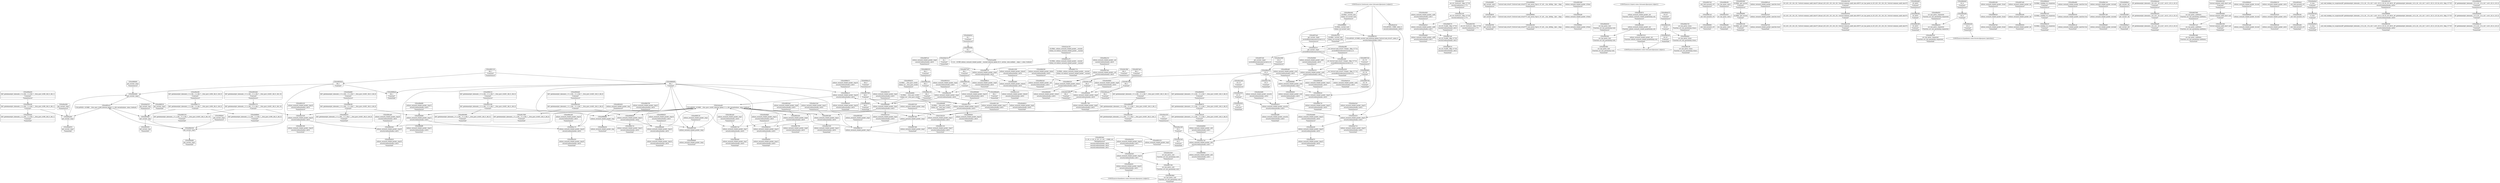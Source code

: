 digraph {
	CE0x4998a10 [shape=record,shape=Mrecord,label="{CE0x4998a10|selinux_secmark_relabel_packet:_tmp18|security/selinux/hooks.c,4610}"]
	CE0x4997800 [shape=record,shape=Mrecord,label="{CE0x4997800|i64_0|*Constant*}"]
	CE0x49f3a10 [shape=record,shape=Mrecord,label="{CE0x49f3a10|COLLAPSED:_GCMRE___llvm_gcov_ctr98_internal_global_2_x_i64_zeroinitializer:_elem_0:default:}"]
	CE0x49ac430 [shape=record,shape=Mrecord,label="{CE0x49ac430|i32_1|*Constant*|*SummSource*}"]
	CE0x49886a0 [shape=record,shape=Mrecord,label="{CE0x49886a0|i64_1|*Constant*|*SummSink*}"]
	CE0x49983c0 [shape=record,shape=Mrecord,label="{CE0x49983c0|selinux_secmark_relabel_packet:_tmp21|security/selinux/hooks.c,4610}"]
	CE0x6066a10 [shape=record,shape=Mrecord,label="{CE0x6066a10|i64_0|*Constant*|*SummSource*}"]
	CE0x4998b70 [shape=record,shape=Mrecord,label="{CE0x4998b70|selinux_secmark_relabel_packet:_tmp18|security/selinux/hooks.c,4610|*SummSource*}"]
	CE0x49a2920 [shape=record,shape=Mrecord,label="{CE0x49a2920|i32_22|*Constant*}"]
	CE0x49a45a0 [shape=record,shape=Mrecord,label="{CE0x49a45a0|selinux_secmark_relabel_packet:_tmp22|security/selinux/hooks.c,4610|*SummSource*}"]
	CE0x49a4d40 [shape=record,shape=Mrecord,label="{CE0x49a4d40|selinux_secmark_relabel_packet:_call6|security/selinux/hooks.c,4613|*SummSource*}"]
	CE0x49956c0 [shape=record,shape=Mrecord,label="{CE0x49956c0|i64_1|*Constant*}"]
	CE0x4982770 [shape=record,shape=Mrecord,label="{CE0x4982770|GLOBAL:_selinux_secmark_relabel_packet.__warned|Global_var:selinux_secmark_relabel_packet.__warned|*SummSink*}"]
	CE0x498a1b0 [shape=record,shape=Mrecord,label="{CE0x498a1b0|i64_3|*Constant*}"]
	CE0x4982700 [shape=record,shape=Mrecord,label="{CE0x4982700|selinux_secmark_relabel_packet:_tmp6|security/selinux/hooks.c,4610|*SummSink*}"]
	CE0x498ef80 [shape=record,shape=Mrecord,label="{CE0x498ef80|selinux_secmark_relabel_packet:_tmp15|security/selinux/hooks.c,4610|*SummSource*}"]
	CE0x49af630 [shape=record,shape=Mrecord,label="{CE0x49af630|get_current:_entry}"]
	CE0x498c360 [shape=record,shape=Mrecord,label="{CE0x498c360|i64*_getelementptr_inbounds_(_11_x_i64_,_11_x_i64_*___llvm_gcov_ctr402,_i64_0,_i64_1)|*Constant*|*SummSink*}"]
	CE0x498d490 [shape=record,shape=Mrecord,label="{CE0x498d490|selinux_secmark_relabel_packet:_tobool|security/selinux/hooks.c,4610|*SummSink*}"]
	CE0x498aaa0 [shape=record,shape=Mrecord,label="{CE0x498aaa0|i64_5|*Constant*|*SummSink*}"]
	CE0x49be2b0 [shape=record,shape=Mrecord,label="{CE0x49be2b0|%struct.task_struct*_(%struct.task_struct**)*_asm_movq_%gs:$_1:P_,$0_,_r,im,_dirflag_,_fpsr_,_flags_|*SummSink*}"]
	CE0x49879c0 [shape=record,shape=Mrecord,label="{CE0x49879c0|selinux_secmark_relabel_packet:_call|security/selinux/hooks.c,4610}"]
	"CONST[source:0(mediator),value:2(dynamic)][purpose:{subject}]"
	CE0x498ffa0 [shape=record,shape=Mrecord,label="{CE0x498ffa0|selinux_secmark_relabel_packet:_if.then|*SummSink*}"]
	CE0x42aa060 [shape=record,shape=Mrecord,label="{CE0x42aa060|0:_i8,_:_GCMR_selinux_secmark_relabel_packet.__warned_internal_global_i8_0,_section_.data.unlikely_,_align_1:_elem_0:default:}"]
	CE0x4994df0 [shape=record,shape=Mrecord,label="{CE0x4994df0|get_current:_tmp1|*SummSink*}"]
	CE0x4990760 [shape=record,shape=Mrecord,label="{CE0x4990760|i32_78|*Constant*|*SummSink*}"]
	"CONST[source:1(input),value:2(dynamic)][purpose:{object}]"
	CE0x4988960 [shape=record,shape=Mrecord,label="{CE0x4988960|_call_void_mcount()_#3|*SummSink*}"]
	CE0x499a170 [shape=record,shape=Mrecord,label="{CE0x499a170|selinux_secmark_relabel_packet:_tmp16|security/selinux/hooks.c,4610}"]
	CE0x499a450 [shape=record,shape=Mrecord,label="{CE0x499a450|selinux_secmark_relabel_packet:_tmp16|security/selinux/hooks.c,4610|*SummSink*}"]
	CE0x49ac5e0 [shape=record,shape=Mrecord,label="{CE0x49ac5e0|i32_1|*Constant*|*SummSink*}"]
	CE0x4996c90 [shape=record,shape=Mrecord,label="{CE0x4996c90|avc_has_perm:_entry|*SummSource*}"]
	CE0x49d8370 [shape=record,shape=Mrecord,label="{CE0x49d8370|_ret_i32_%call6,_!dbg_!27745|security/selinux/hooks.c,4613|*SummSource*}"]
	CE0x498a100 [shape=record,shape=Mrecord,label="{CE0x498a100|i64_3|*Constant*|*SummSink*}"]
	CE0x49c7870 [shape=record,shape=Mrecord,label="{CE0x49c7870|selinux_secmark_relabel_packet:_tmp10|security/selinux/hooks.c,4610}"]
	CE0x49a6b80 [shape=record,shape=Mrecord,label="{CE0x49a6b80|selinux_secmark_relabel_packet:_tmp15|security/selinux/hooks.c,4610}"]
	CE0x498c940 [shape=record,shape=Mrecord,label="{CE0x498c940|selinux_secmark_relabel_packet:_tmp20|security/selinux/hooks.c,4610}"]
	CE0x4995240 [shape=record,shape=Mrecord,label="{CE0x4995240|GLOBAL:_get_current|*Constant*|*SummSink*}"]
	CE0x498a310 [shape=record,shape=Mrecord,label="{CE0x498a310|selinux_secmark_relabel_packet:_call|security/selinux/hooks.c,4610|*SummSource*}"]
	CE0x498eff0 [shape=record,shape=Mrecord,label="{CE0x498eff0|selinux_secmark_relabel_packet:_tmp15|security/selinux/hooks.c,4610|*SummSink*}"]
	CE0x49a2ec0 [shape=record,shape=Mrecord,label="{CE0x49a2ec0|selinux_secmark_relabel_packet:_land.lhs.true2}"]
	CE0x4982da0 [shape=record,shape=Mrecord,label="{CE0x4982da0|selinux_secmark_relabel_packet:_tmp6|security/selinux/hooks.c,4610|*SummSource*}"]
	CE0x49a5b80 [shape=record,shape=Mrecord,label="{CE0x49a5b80|selinux_secmark_relabel_packet:_security|security/selinux/hooks.c,4610|*SummSource*}"]
	CE0x49a4420 [shape=record,shape=Mrecord,label="{CE0x49a4420|selinux_secmark_relabel_packet:_tmp22|security/selinux/hooks.c,4610}"]
	CE0x49af780 [shape=record,shape=Mrecord,label="{CE0x49af780|get_current:_entry|*SummSink*}"]
	CE0x49a5330 [shape=record,shape=Mrecord,label="{CE0x49a5330|i32_(i32,_i32,_i16,_i32,_%struct.common_audit_data*)*_bitcast_(i32_(i32,_i32,_i16,_i32,_%struct.common_audit_data.495*)*_avc_has_perm_to_i32_(i32,_i32,_i16,_i32,_%struct.common_audit_data*)*)|*Constant*|*SummSink*}"]
	CE0x49ac920 [shape=record,shape=Mrecord,label="{CE0x49ac920|avc_has_perm:_entry}"]
	CE0x49fa380 [shape=record,shape=Mrecord,label="{CE0x49fa380|i64*_getelementptr_inbounds_(_2_x_i64_,_2_x_i64_*___llvm_gcov_ctr98,_i64_0,_i64_0)|*Constant*|*SummSource*}"]
	CE0x4992010 [shape=record,shape=Mrecord,label="{CE0x4992010|selinux_secmark_relabel_packet:_tmp4|security/selinux/hooks.c,4610|*SummSource*}"]
	CE0x49abf70 [shape=record,shape=Mrecord,label="{CE0x49abf70|selinux_secmark_relabel_packet:_tmp23|security/selinux/hooks.c,4610|*SummSink*}"]
	CE0x498e5f0 [shape=record,shape=Mrecord,label="{CE0x498e5f0|i32_4610|*Constant*}"]
	CE0x49924b0 [shape=record,shape=Mrecord,label="{CE0x49924b0|i64*_getelementptr_inbounds_(_11_x_i64_,_11_x_i64_*___llvm_gcov_ctr402,_i64_0,_i64_10)|*Constant*|*SummSource*}"]
	CE0x49a0460 [shape=record,shape=Mrecord,label="{CE0x49a0460|get_current:_tmp3}"]
	"CONST[source:0(mediator),value:2(dynamic)][purpose:{object}]"
	CE0x4987d30 [shape=record,shape=Mrecord,label="{CE0x4987d30|selinux_secmark_relabel_packet:_tmp1}"]
	CE0x498b050 [shape=record,shape=Mrecord,label="{CE0x498b050|selinux_secmark_relabel_packet:_tmp12|security/selinux/hooks.c,4610}"]
	CE0x49b0870 [shape=record,shape=Mrecord,label="{CE0x49b0870|i64*_getelementptr_inbounds_(_11_x_i64_,_11_x_i64_*___llvm_gcov_ctr402,_i64_0,_i64_9)|*Constant*}"]
	CE0x49b4a60 [shape=record,shape=Mrecord,label="{CE0x49b4a60|i32_4|*Constant*}"]
	CE0x499b650 [shape=record,shape=Mrecord,label="{CE0x499b650|selinux_secmark_relabel_packet:_tmp14|security/selinux/hooks.c,4610|*SummSource*}"]
	CE0x4986030 [shape=record,shape=Mrecord,label="{CE0x4986030|selinux_secmark_relabel_packet:_if.end}"]
	CE0x49afc20 [shape=record,shape=Mrecord,label="{CE0x49afc20|selinux_secmark_relabel_packet:_call4|security/selinux/hooks.c,4610}"]
	CE0x4994150 [shape=record,shape=Mrecord,label="{CE0x4994150|selinux_secmark_relabel_packet:_tmp5|security/selinux/hooks.c,4610|*SummSource*}"]
	CE0x4992370 [shape=record,shape=Mrecord,label="{CE0x4992370|i64*_getelementptr_inbounds_(_11_x_i64_,_11_x_i64_*___llvm_gcov_ctr402,_i64_0,_i64_10)|*Constant*}"]
	CE0x4990f30 [shape=record,shape=Mrecord,label="{CE0x4990f30|selinux_secmark_relabel_packet:_tmp10|security/selinux/hooks.c,4610|*SummSink*}"]
	CE0x4995060 [shape=record,shape=Mrecord,label="{CE0x4995060|GLOBAL:_get_current|*Constant*|*SummSource*}"]
	CE0x49a35c0 [shape=record,shape=Mrecord,label="{CE0x49a35c0|GLOBAL:_current_task|Global_var:current_task|*SummSink*}"]
	CE0x49f39a0 [shape=record,shape=Mrecord,label="{CE0x49f39a0|get_current:_tmp}"]
	CE0x4983630 [shape=record,shape=Mrecord,label="{CE0x4983630|selinux_secmark_relabel_packet:_bb|*SummSink*}"]
	CE0x49a8320 [shape=record,shape=Mrecord,label="{CE0x49a8320|get_current:_tmp|*SummSource*}"]
	CE0x6066b80 [shape=record,shape=Mrecord,label="{CE0x6066b80|i64_0|*Constant*|*SummSink*}"]
	CE0x498ca60 [shape=record,shape=Mrecord,label="{CE0x498ca60|selinux_secmark_relabel_packet:_tmp20|security/selinux/hooks.c,4610|*SummSource*}"]
	CE0x49a6bf0 [shape=record,shape=Mrecord,label="{CE0x49a6bf0|i64*_getelementptr_inbounds_(_11_x_i64_,_11_x_i64_*___llvm_gcov_ctr402,_i64_0,_i64_8)|*Constant*|*SummSource*}"]
	CE0x4997e40 [shape=record,shape=Mrecord,label="{CE0x4997e40|selinux_secmark_relabel_packet:_bb|*SummSource*}"]
	CE0x498be30 [shape=record,shape=Mrecord,label="{CE0x498be30|GLOBAL:_lockdep_rcu_suspicious|*Constant*|*SummSink*}"]
	CE0x49b5140 [shape=record,shape=Mrecord,label="{CE0x49b5140|_ret_i32_%retval.0,_!dbg_!27728|security/selinux/avc.c,775}"]
	CE0x49d8170 [shape=record,shape=Mrecord,label="{CE0x49d8170|i64*_getelementptr_inbounds_(_2_x_i64_,_2_x_i64_*___llvm_gcov_ctr98,_i64_0,_i64_0)|*Constant*}"]
	CE0x4995f50 [shape=record,shape=Mrecord,label="{CE0x4995f50|get_current:_tmp|*SummSink*}"]
	CE0x49a61c0 [shape=record,shape=Mrecord,label="{CE0x49a61c0|i8_1|*Constant*|*SummSink*}"]
	CE0x49ad240 [shape=record,shape=Mrecord,label="{CE0x49ad240|selinux_secmark_relabel_packet:_tmp24|security/selinux/hooks.c,4611}"]
	CE0x49b3b70 [shape=record,shape=Mrecord,label="{CE0x49b3b70|selinux_secmark_relabel_packet:_sid|Function::selinux_secmark_relabel_packet&Arg::sid::|*SummSource*}"]
	CE0x49ad5c0 [shape=record,shape=Mrecord,label="{CE0x49ad5c0|selinux_secmark_relabel_packet:_call6|security/selinux/hooks.c,4613}"]
	CE0x499f9d0 [shape=record,shape=Mrecord,label="{CE0x499f9d0|%struct.task_struct*_(%struct.task_struct**)*_asm_movq_%gs:$_1:P_,$0_,_r,im,_dirflag_,_fpsr_,_flags_|*SummSource*}"]
	CE0x49875a0 [shape=record,shape=Mrecord,label="{CE0x49875a0|i64_2|*Constant*|*SummSource*}"]
	CE0x49a9420 [shape=record,shape=Mrecord,label="{CE0x49a9420|selinux_secmark_relabel_packet:_tmp20|security/selinux/hooks.c,4610|*SummSink*}"]
	CE0x49c2fb0 [shape=record,shape=Mrecord,label="{CE0x49c2fb0|i64_4|*Constant*|*SummSource*}"]
	CE0x49b4140 [shape=record,shape=Mrecord,label="{CE0x49b4140|i16_42|*Constant*}"]
	CE0x498bdc0 [shape=record,shape=Mrecord,label="{CE0x498bdc0|GLOBAL:_lockdep_rcu_suspicious|*Constant*|*SummSource*}"]
	CE0x49961a0 [shape=record,shape=Mrecord,label="{CE0x49961a0|selinux_secmark_relabel_packet:_land.lhs.true|*SummSink*}"]
	CE0x49ad330 [shape=record,shape=Mrecord,label="{CE0x49ad330|selinux_secmark_relabel_packet:_tmp24|security/selinux/hooks.c,4611|*SummSource*}"]
	CE0x4989ef0 [shape=record,shape=Mrecord,label="{CE0x4989ef0|selinux_secmark_relabel_packet:_do.body|*SummSink*}"]
	CE0x4995460 [shape=record,shape=Mrecord,label="{CE0x4995460|selinux_secmark_relabel_packet:_tmp3|*SummSource*}"]
	CE0x49a2760 [shape=record,shape=Mrecord,label="{CE0x49a2760|i32_0|*Constant*|*SummSink*}"]
	CE0x49881a0 [shape=record,shape=Mrecord,label="{CE0x49881a0|selinux_secmark_relabel_packet:_land.lhs.true2|*SummSource*}"]
	CE0x49a9f30 [shape=record,shape=Mrecord,label="{CE0x49a9f30|selinux_secmark_relabel_packet:_tmp12|security/selinux/hooks.c,4610|*SummSink*}"]
	CE0x49c7790 [shape=record,shape=Mrecord,label="{CE0x49c7790|selinux_secmark_relabel_packet:_tmp9|security/selinux/hooks.c,4610|*SummSink*}"]
	CE0x498f460 [shape=record,shape=Mrecord,label="{CE0x498f460|get_current:_tmp3|*SummSource*}"]
	"CONST[source:0(mediator),value:0(static)][purpose:{operation}]"
	CE0x49908f0 [shape=record,shape=Mrecord,label="{CE0x49908f0|selinux_secmark_relabel_packet:_cred|security/selinux/hooks.c,4610}"]
	CE0x49c7800 [shape=record,shape=Mrecord,label="{CE0x49c7800|i64*_getelementptr_inbounds_(_11_x_i64_,_11_x_i64_*___llvm_gcov_ctr402,_i64_0,_i64_6)|*Constant*|*SummSink*}"]
	CE0x49b4750 [shape=record,shape=Mrecord,label="{CE0x49b4750|avc_has_perm:_tclass|Function::avc_has_perm&Arg::tclass::|*SummSource*}"]
	CE0x49ac2d0 [shape=record,shape=Mrecord,label="{CE0x49ac2d0|i32_1|*Constant*}"]
	CE0x49d98a0 [shape=record,shape=Mrecord,label="{CE0x49d98a0|get_current:_bb|*SummSink*}"]
	CE0x4994720 [shape=record,shape=Mrecord,label="{CE0x4994720|selinux_secmark_relabel_packet:_tmp21|security/selinux/hooks.c,4610|*SummSink*}"]
	CE0x5e4aa40 [shape=record,shape=Mrecord,label="{CE0x5e4aa40|COLLAPSED:_GCMRE___llvm_gcov_ctr402_internal_global_11_x_i64_zeroinitializer:_elem_0:default:}"]
	CE0x4991220 [shape=record,shape=Mrecord,label="{CE0x4991220|selinux_secmark_relabel_packet:_tmp17|security/selinux/hooks.c,4610|*SummSink*}"]
	CE0x4990b00 [shape=record,shape=Mrecord,label="{CE0x4990b00|selinux_secmark_relabel_packet:_cred|security/selinux/hooks.c,4610|*SummSink*}"]
	CE0x49bdea0 [shape=record,shape=Mrecord,label="{CE0x49bdea0|i8*_getelementptr_inbounds_(_45_x_i8_,_45_x_i8_*_.str12,_i32_0,_i32_0)|*Constant*|*SummSource*}"]
	CE0x49c1e10 [shape=record,shape=Mrecord,label="{CE0x49c1e10|selinux_secmark_relabel_packet:_tobool1|security/selinux/hooks.c,4610|*SummSink*}"]
	CE0x49acb50 [shape=record,shape=Mrecord,label="{CE0x49acb50|_ret_%struct.task_struct*_%tmp4,_!dbg_!27714|./arch/x86/include/asm/current.h,14|*SummSink*}"]
	CE0x49d7b60 [shape=record,shape=Mrecord,label="{CE0x49d7b60|avc_has_perm:_auditdata|Function::avc_has_perm&Arg::auditdata::|*SummSource*}"]
	CE0x499b1a0 [shape=record,shape=Mrecord,label="{CE0x499b1a0|_call_void_mcount()_#3}"]
	CE0x5d8cb80 [shape=record,shape=Mrecord,label="{CE0x5d8cb80|selinux_secmark_relabel_packet:_tmp7|security/selinux/hooks.c,4610|*SummSink*}"]
	CE0x49b3fb0 [shape=record,shape=Mrecord,label="{CE0x49b3fb0|avc_has_perm:_tsid|Function::avc_has_perm&Arg::tsid::|*SummSink*}"]
	CE0x49a8840 [shape=record,shape=Mrecord,label="{CE0x49a8840|selinux_secmark_relabel_packet:_sid5|security/selinux/hooks.c,4611|*SummSource*}"]
	CE0x4997010 [shape=record,shape=Mrecord,label="{CE0x4997010|selinux_secmark_relabel_packet:_sid|Function::selinux_secmark_relabel_packet&Arg::sid::|*SummSink*}"]
	CE0x4995990 [shape=record,shape=Mrecord,label="{CE0x4995990|i64*_getelementptr_inbounds_(_11_x_i64_,_11_x_i64_*___llvm_gcov_ctr402,_i64_0,_i64_0)|*Constant*|*SummSink*}"]
	CE0x498f730 [shape=record,shape=Mrecord,label="{CE0x498f730|selinux_secmark_relabel_packet:_tmp8|security/selinux/hooks.c,4610}"]
	CE0x49a4dd0 [shape=record,shape=Mrecord,label="{CE0x49a4dd0|selinux_secmark_relabel_packet:_call6|security/selinux/hooks.c,4613|*SummSink*}"]
	CE0x66da860 [shape=record,shape=Mrecord,label="{CE0x66da860|selinux_secmark_relabel_packet:_tobool1|security/selinux/hooks.c,4610}"]
	CE0x42aa130 [shape=record,shape=Mrecord,label="{CE0x42aa130|GLOBAL:_selinux_secmark_relabel_packet.__warned|Global_var:selinux_secmark_relabel_packet.__warned|*SummSource*}"]
	CE0x49a60c0 [shape=record,shape=Mrecord,label="{CE0x49a60c0|i8_1|*Constant*|*SummSource*}"]
	CE0x49b4e50 [shape=record,shape=Mrecord,label="{CE0x49b4e50|avc_has_perm:_requested|Function::avc_has_perm&Arg::requested::}"]
	CE0x49d7f30 [shape=record,shape=Mrecord,label="{CE0x49d7f30|_ret_i32_%retval.0,_!dbg_!27728|security/selinux/avc.c,775|*SummSink*}"]
	CE0x498b2f0 [shape=record,shape=Mrecord,label="{CE0x498b2f0|i64*_getelementptr_inbounds_(_11_x_i64_,_11_x_i64_*___llvm_gcov_ctr402,_i64_0,_i64_8)|*Constant*}"]
	CE0x49a2680 [shape=record,shape=Mrecord,label="{CE0x49a2680|i32_0|*Constant*|*SummSource*}"]
	CE0x49d7ac0 [shape=record,shape=Mrecord,label="{CE0x49d7ac0|avc_has_perm:_auditdata|Function::avc_has_perm&Arg::auditdata::}"]
	CE0x49aca90 [shape=record,shape=Mrecord,label="{CE0x49aca90|_ret_%struct.task_struct*_%tmp4,_!dbg_!27714|./arch/x86/include/asm/current.h,14}"]
	CE0x4988330 [shape=record,shape=Mrecord,label="{CE0x4988330|i64_3|*Constant*|*SummSource*}"]
	CE0x4990a60 [shape=record,shape=Mrecord,label="{CE0x4990a60|selinux_secmark_relabel_packet:_cred|security/selinux/hooks.c,4610|*SummSource*}"]
	CE0x4987de0 [shape=record,shape=Mrecord,label="{CE0x4987de0|i64_5|*Constant*|*SummSource*}"]
	CE0x49b38b0 [shape=record,shape=Mrecord,label="{CE0x49b38b0|avc_has_perm:_ssid|Function::avc_has_perm&Arg::ssid::|*SummSink*}"]
	CE0x49901d0 [shape=record,shape=Mrecord,label="{CE0x49901d0|i64_2|*Constant*}"]
	CE0x49b5300 [shape=record,shape=Mrecord,label="{CE0x49b5300|%struct.common_audit_data*_null|*Constant*|*SummSink*}"]
	CE0x4991df0 [shape=record,shape=Mrecord,label="{CE0x4991df0|selinux_secmark_relabel_packet:_tmp11|security/selinux/hooks.c,4610}"]
	CE0x4995520 [shape=record,shape=Mrecord,label="{CE0x4995520|selinux_secmark_relabel_packet:_tmp3|*SummSink*}"]
	CE0x49944d0 [shape=record,shape=Mrecord,label="{CE0x49944d0|i64*_getelementptr_inbounds_(_11_x_i64_,_11_x_i64_*___llvm_gcov_ctr402,_i64_0,_i64_6)|*Constant*|*SummSource*}"]
	CE0x4996210 [shape=record,shape=Mrecord,label="{CE0x4996210|i64*_getelementptr_inbounds_(_11_x_i64_,_11_x_i64_*___llvm_gcov_ctr402,_i64_0,_i64_0)|*Constant*|*SummSource*}"]
	CE0x4994590 [shape=record,shape=Mrecord,label="{CE0x4994590|selinux_secmark_relabel_packet:_tmp21|security/selinux/hooks.c,4610|*SummSource*}"]
	CE0x49c66b0 [shape=record,shape=Mrecord,label="{CE0x49c66b0|selinux_secmark_relabel_packet:_tmp9|security/selinux/hooks.c,4610|*SummSource*}"]
	CE0x49b3a40 [shape=record,shape=Mrecord,label="{CE0x49b3a40|selinux_secmark_relabel_packet:_sid|Function::selinux_secmark_relabel_packet&Arg::sid::}"]
	CE0x49b4470 [shape=record,shape=Mrecord,label="{CE0x49b4470|i16_42|*Constant*|*SummSource*}"]
	CE0x498b4d0 [shape=record,shape=Mrecord,label="{CE0x498b4d0|selinux_secmark_relabel_packet:_tmp14|security/selinux/hooks.c,4610}"]
	CE0x49b4b40 [shape=record,shape=Mrecord,label="{CE0x49b4b40|i32_4|*Constant*|*SummSource*}"]
	CE0x498e410 [shape=record,shape=Mrecord,label="{CE0x498e410|i32_0|*Constant*}"]
	CE0x499a2d0 [shape=record,shape=Mrecord,label="{CE0x499a2d0|selinux_secmark_relabel_packet:_tmp16|security/selinux/hooks.c,4610|*SummSource*}"]
	CE0x4987490 [shape=record,shape=Mrecord,label="{CE0x4987490|selinux_secmark_relabel_packet:_tmp2|*SummSink*}"]
	CE0x49a51b0 [shape=record,shape=Mrecord,label="{CE0x49a51b0|i32_(i32,_i32,_i16,_i32,_%struct.common_audit_data*)*_bitcast_(i32_(i32,_i32,_i16,_i32,_%struct.common_audit_data.495*)*_avc_has_perm_to_i32_(i32,_i32,_i16,_i32,_%struct.common_audit_data*)*)|*Constant*|*SummSource*}"]
	CE0x4984d10 [shape=record,shape=Mrecord,label="{CE0x4984d10|GLOBAL:___llvm_gcov_ctr402|Global_var:__llvm_gcov_ctr402|*SummSource*}"]
	CE0x49f36a0 [shape=record,shape=Mrecord,label="{CE0x49f36a0|i64*_getelementptr_inbounds_(_2_x_i64_,_2_x_i64_*___llvm_gcov_ctr98,_i64_0,_i64_1)|*Constant*|*SummSink*}"]
	CE0x4982ed0 [shape=record,shape=Mrecord,label="{CE0x4982ed0|selinux_secmark_relabel_packet:_do.end|*SummSink*}"]
	CE0x498d330 [shape=record,shape=Mrecord,label="{CE0x498d330|selinux_secmark_relabel_packet:_tobool|security/selinux/hooks.c,4610}"]
	CE0x49ad420 [shape=record,shape=Mrecord,label="{CE0x49ad420|selinux_secmark_relabel_packet:_tmp24|security/selinux/hooks.c,4611|*SummSink*}"]
	CE0x5d8cab0 [shape=record,shape=Mrecord,label="{CE0x5d8cab0|selinux_secmark_relabel_packet:_tmp7|security/selinux/hooks.c,4610|*SummSource*}"]
	CE0x49b41b0 [shape=record,shape=Mrecord,label="{CE0x49b41b0|avc_has_perm:_requested|Function::avc_has_perm&Arg::requested::|*SummSink*}"]
	CE0x4988540 [shape=record,shape=Mrecord,label="{CE0x4988540|selinux_secmark_relabel_packet:_entry|*SummSink*}"]
	CE0x49a4710 [shape=record,shape=Mrecord,label="{CE0x49a4710|selinux_secmark_relabel_packet:_tmp22|security/selinux/hooks.c,4610|*SummSink*}"]
	CE0x49b4cb0 [shape=record,shape=Mrecord,label="{CE0x49b4cb0|i32_4|*Constant*|*SummSink*}"]
	CE0x4988dc0 [shape=record,shape=Mrecord,label="{CE0x4988dc0|selinux_secmark_relabel_packet:_do.end|*SummSource*}"]
	CE0x49d8510 [shape=record,shape=Mrecord,label="{CE0x49d8510|_ret_i32_%call6,_!dbg_!27745|security/selinux/hooks.c,4613|*SummSink*}"]
	CE0x498f520 [shape=record,shape=Mrecord,label="{CE0x498f520|get_current:_tmp3|*SummSink*}"]
	CE0x49a5430 [shape=record,shape=Mrecord,label="{CE0x49a5430|avc_has_perm:_ssid|Function::avc_has_perm&Arg::ssid::|*SummSource*}"]
	CE0x4981ec0 [shape=record,shape=Mrecord,label="{CE0x4981ec0|GLOBAL:_lockdep_rcu_suspicious|*Constant*}"]
	CE0x499f860 [shape=record,shape=Mrecord,label="{CE0x499f860|GLOBAL:_current_task|Global_var:current_task}"]
	CE0x498e580 [shape=record,shape=Mrecord,label="{CE0x498e580|i32_4610|*Constant*|*SummSink*}"]
	CE0x49b8160 [shape=record,shape=Mrecord,label="{CE0x49b8160|get_current:_tmp1}"]
	CE0x49a9740 [shape=record,shape=Mrecord,label="{CE0x49a9740|selinux_secmark_relabel_packet:_land.lhs.true2|*SummSink*}"]
	CE0x4993e80 [shape=record,shape=Mrecord,label="{CE0x4993e80|_call_void_mcount()_#3|*SummSink*}"]
	CE0x4993cf0 [shape=record,shape=Mrecord,label="{CE0x4993cf0|_call_void_mcount()_#3}"]
	CE0x498f810 [shape=record,shape=Mrecord,label="{CE0x498f810|selinux_secmark_relabel_packet:_tmp8|security/selinux/hooks.c,4610|*SummSink*}"]
	CE0x49f7540 [shape=record,shape=Mrecord,label="{CE0x49f7540|get_current:_tmp4|./arch/x86/include/asm/current.h,14|*SummSink*}"]
	CE0x49a68c0 [shape=record,shape=Mrecord,label="{CE0x49a68c0|i1_true|*Constant*|*SummSink*}"]
	CE0x498d620 [shape=record,shape=Mrecord,label="{CE0x498d620|selinux_secmark_relabel_packet:_tmp13|security/selinux/hooks.c,4610}"]
	CE0x498f0f0 [shape=record,shape=Mrecord,label="{CE0x498f0f0|_call_void_lockdep_rcu_suspicious(i8*_getelementptr_inbounds_(_25_x_i8_,_25_x_i8_*_.str3,_i32_0,_i32_0),_i32_4610,_i8*_getelementptr_inbounds_(_45_x_i8_,_45_x_i8_*_.str12,_i32_0,_i32_0))_#10,_!dbg_!27729|security/selinux/hooks.c,4610}"]
	CE0x4981e50 [shape=record,shape=Mrecord,label="{CE0x4981e50|_call_void_lockdep_rcu_suspicious(i8*_getelementptr_inbounds_(_25_x_i8_,_25_x_i8_*_.str3,_i32_0,_i32_0),_i32_4610,_i8*_getelementptr_inbounds_(_45_x_i8_,_45_x_i8_*_.str12,_i32_0,_i32_0))_#10,_!dbg_!27729|security/selinux/hooks.c,4610|*SummSource*}"]
	CE0x499b770 [shape=record,shape=Mrecord,label="{CE0x499b770|selinux_secmark_relabel_packet:_tmp14|security/selinux/hooks.c,4610|*SummSink*}"]
	CE0x498cd20 [shape=record,shape=Mrecord,label="{CE0x498cd20|i8*_getelementptr_inbounds_(_45_x_i8_,_45_x_i8_*_.str12,_i32_0,_i32_0)|*Constant*}"]
	CE0x49b4f20 [shape=record,shape=Mrecord,label="{CE0x49b4f20|avc_has_perm:_requested|Function::avc_has_perm&Arg::requested::|*SummSource*}"]
	CE0x4994f00 [shape=record,shape=Mrecord,label="{CE0x4994f00|GLOBAL:_get_current|*Constant*}"]
	CE0x49ad020 [shape=record,shape=Mrecord,label="{CE0x49ad020|get_current:_tmp2|*SummSink*}"]
	CE0x49a2500 [shape=record,shape=Mrecord,label="{CE0x49a2500|selinux_secmark_relabel_packet:_tmp11|security/selinux/hooks.c,4610|*SummSink*}"]
	CE0x498d790 [shape=record,shape=Mrecord,label="{CE0x498d790|selinux_secmark_relabel_packet:_tmp13|security/selinux/hooks.c,4610|*SummSource*}"]
	CE0x49afdb0 [shape=record,shape=Mrecord,label="{CE0x49afdb0|selinux_secmark_relabel_packet:_call4|security/selinux/hooks.c,4610|*SummSource*}"]
	CE0x498d120 [shape=record,shape=Mrecord,label="{CE0x498d120|selinux_secmark_relabel_packet:_entry|*SummSource*}"]
	CE0x49b5480 [shape=record,shape=Mrecord,label="{CE0x49b5480|avc_has_perm:_auditdata|Function::avc_has_perm&Arg::auditdata::|*SummSink*}"]
	CE0x4983d50 [shape=record,shape=Mrecord,label="{CE0x4983d50|selinux_secmark_relabel_packet:_tmp|*SummSource*}"]
	CE0x4994c80 [shape=record,shape=Mrecord,label="{CE0x4994c80|selinux_secmark_relabel_packet:_if.then}"]
	CE0x4981f30 [shape=record,shape=Mrecord,label="{CE0x4981f30|_call_void_lockdep_rcu_suspicious(i8*_getelementptr_inbounds_(_25_x_i8_,_25_x_i8_*_.str3,_i32_0,_i32_0),_i32_4610,_i8*_getelementptr_inbounds_(_45_x_i8_,_45_x_i8_*_.str12,_i32_0,_i32_0))_#10,_!dbg_!27729|security/selinux/hooks.c,4610|*SummSink*}"]
	CE0x49829e0 [shape=record,shape=Mrecord,label="{CE0x49829e0|0:_i32,_4:_i32,_8:_i32,_12:_i32,_:_CMRE_4,8_|*MultipleSource*|security/selinux/hooks.c,4610|security/selinux/hooks.c,4610|security/selinux/hooks.c,4611}"]
	CE0x4992150 [shape=record,shape=Mrecord,label="{CE0x4992150|i64_1|*Constant*|*SummSource*}"]
	CE0x49a23a0 [shape=record,shape=Mrecord,label="{CE0x49a23a0|selinux_secmark_relabel_packet:_tmp11|security/selinux/hooks.c,4610|*SummSource*}"]
	CE0x49a9dd0 [shape=record,shape=Mrecord,label="{CE0x49a9dd0|selinux_secmark_relabel_packet:_tmp12|security/selinux/hooks.c,4610|*SummSource*}"]
	CE0x49911b0 [shape=record,shape=Mrecord,label="{CE0x49911b0|selinux_secmark_relabel_packet:_tmp17|security/selinux/hooks.c,4610|*SummSource*}"]
	CE0x49a2ab0 [shape=record,shape=Mrecord,label="{CE0x49a2ab0|i32_22|*Constant*|*SummSource*}"]
	CE0x49ac7a0 [shape=record,shape=Mrecord,label="{CE0x49ac7a0|selinux_secmark_relabel_packet:_sid5|security/selinux/hooks.c,4611}"]
	CE0x498a260 [shape=record,shape=Mrecord,label="{CE0x498a260|selinux_secmark_relabel_packet:_tmp4|security/selinux/hooks.c,4610}"]
	CE0x4997290 [shape=record,shape=Mrecord,label="{CE0x4997290|avc_has_perm:_ssid|Function::avc_has_perm&Arg::ssid::}"]
	CE0x49abd60 [shape=record,shape=Mrecord,label="{CE0x49abd60|selinux_secmark_relabel_packet:_tmp23|security/selinux/hooks.c,4610|*SummSource*}"]
	CE0x4992520 [shape=record,shape=Mrecord,label="{CE0x4992520|i64*_getelementptr_inbounds_(_11_x_i64_,_11_x_i64_*___llvm_gcov_ctr402,_i64_0,_i64_10)|*Constant*|*SummSink*}"]
	CE0x4983030 [shape=record,shape=Mrecord,label="{CE0x4983030|selinux_secmark_relabel_packet:_land.lhs.true}"]
	CE0x49a5bf0 [shape=record,shape=Mrecord,label="{CE0x49a5bf0|selinux_secmark_relabel_packet:_security|security/selinux/hooks.c,4610|*SummSink*}"]
	CE0x49a42c0 [shape=record,shape=Mrecord,label="{CE0x49a42c0|COLLAPSED:_CMRE:_elem_0::|security/selinux/hooks.c,4610}"]
	CE0x4986e80 [shape=record,shape=Mrecord,label="{CE0x4986e80|i64*_getelementptr_inbounds_(_11_x_i64_,_11_x_i64_*___llvm_gcov_ctr402,_i64_0,_i64_1)|*Constant*}"]
	CE0x498f7a0 [shape=record,shape=Mrecord,label="{CE0x498f7a0|selinux_secmark_relabel_packet:_tmp8|security/selinux/hooks.c,4610|*SummSource*}"]
	CE0x49c1d30 [shape=record,shape=Mrecord,label="{CE0x49c1d30|selinux_secmark_relabel_packet:_tobool1|security/selinux/hooks.c,4610|*SummSource*}"]
	CE0x49a1030 [shape=record,shape=Mrecord,label="{CE0x49a1030|selinux_secmark_relabel_packet:_tmp19|security/selinux/hooks.c,4610}"]
	CE0x4990db0 [shape=record,shape=Mrecord,label="{CE0x4990db0|selinux_secmark_relabel_packet:_tmp10|security/selinux/hooks.c,4610|*SummSource*}"]
	CE0x49d7ce0 [shape=record,shape=Mrecord,label="{CE0x49d7ce0|_ret_i32_%call6,_!dbg_!27745|security/selinux/hooks.c,4613}"]
	CE0x499ec90 [shape=record,shape=Mrecord,label="{CE0x499ec90|i64*_getelementptr_inbounds_(_2_x_i64_,_2_x_i64_*___llvm_gcov_ctr98,_i64_0,_i64_1)|*Constant*}"]
	CE0x4994340 [shape=record,shape=Mrecord,label="{CE0x4994340|i64*_getelementptr_inbounds_(_11_x_i64_,_11_x_i64_*___llvm_gcov_ctr402,_i64_0,_i64_6)|*Constant*}"]
	CE0x4988a80 [shape=record,shape=Mrecord,label="{CE0x4988a80|i64_2|*Constant*|*SummSink*}"]
	CE0x49ab540 [shape=record,shape=Mrecord,label="{CE0x49ab540|i1_true|*Constant*}"]
	CE0x533b1e0 [shape=record,shape=Mrecord,label="{CE0x533b1e0|i64*_getelementptr_inbounds_(_11_x_i64_,_11_x_i64_*___llvm_gcov_ctr402,_i64_0,_i64_9)|*Constant*|*SummSink*}"]
	CE0x4993dc0 [shape=record,shape=Mrecord,label="{CE0x4993dc0|_call_void_mcount()_#3|*SummSource*}"]
	CE0x498d280 [shape=record,shape=Mrecord,label="{CE0x498d280|selinux_secmark_relabel_packet:_tobool|security/selinux/hooks.c,4610|*SummSource*}"]
	CE0x498a7e0 [shape=record,shape=Mrecord,label="{CE0x498a7e0|selinux_secmark_relabel_packet:_do.body|*SummSource*}"]
	CE0x49b47f0 [shape=record,shape=Mrecord,label="{CE0x49b47f0|avc_has_perm:_tclass|Function::avc_has_perm&Arg::tclass::|*SummSink*}"]
	CE0x498bb90 [shape=record,shape=Mrecord,label="{CE0x498bb90|i8*_getelementptr_inbounds_(_25_x_i8_,_25_x_i8_*_.str3,_i32_0,_i32_0)|*Constant*|*SummSource*}"]
	CE0x49a8e90 [shape=record,shape=Mrecord,label="{CE0x49a8e90|i8*_getelementptr_inbounds_(_25_x_i8_,_25_x_i8_*_.str3,_i32_0,_i32_0)|*Constant*}"]
	CE0x49b45e0 [shape=record,shape=Mrecord,label="{CE0x49b45e0|i16_42|*Constant*|*SummSink*}"]
	CE0x49b51b0 [shape=record,shape=Mrecord,label="{CE0x49b51b0|%struct.common_audit_data*_null|*Constant*|*SummSource*}"]
	CE0x498bc20 [shape=record,shape=Mrecord,label="{CE0x498bc20|i8*_getelementptr_inbounds_(_25_x_i8_,_25_x_i8_*_.str3,_i32_0,_i32_0)|*Constant*|*SummSink*}"]
	CE0x4996e80 [shape=record,shape=Mrecord,label="{CE0x4996e80|avc_has_perm:_entry|*SummSink*}"]
	CE0x49be440 [shape=record,shape=Mrecord,label="{CE0x49be440|GLOBAL:_current_task|Global_var:current_task|*SummSource*}"]
	CE0x49907d0 [shape=record,shape=Mrecord,label="{CE0x49907d0|i32_78|*Constant*|*SummSource*}"]
	CE0x4992c60 [shape=record,shape=Mrecord,label="{CE0x4992c60|selinux_secmark_relabel_packet:_if.end|*SummSource*}"]
	CE0x4986600 [shape=record,shape=Mrecord,label="{CE0x4986600|i64*_getelementptr_inbounds_(_11_x_i64_,_11_x_i64_*___llvm_gcov_ctr402,_i64_0,_i64_1)|*Constant*|*SummSource*}"]
	CE0x533b250 [shape=record,shape=Mrecord,label="{CE0x533b250|selinux_secmark_relabel_packet:_tmp17|security/selinux/hooks.c,4610}"]
	CE0x499f940 [shape=record,shape=Mrecord,label="{CE0x499f940|%struct.task_struct*_(%struct.task_struct**)*_asm_movq_%gs:$_1:P_,$0_,_r,im,_dirflag_,_fpsr_,_flags_}"]
	CE0x4988490 [shape=record,shape=Mrecord,label="{CE0x4988490|i64_1|*Constant*}"]
	CE0x49af6f0 [shape=record,shape=Mrecord,label="{CE0x49af6f0|get_current:_entry|*SummSource*}"]
	CE0x498ad60 [shape=record,shape=Mrecord,label="{CE0x498ad60|selinux_secmark_relabel_packet:_land.lhs.true|*SummSource*}"]
	CE0x49b46e0 [shape=record,shape=Mrecord,label="{CE0x49b46e0|avc_has_perm:_tclass|Function::avc_has_perm&Arg::tclass::}"]
	CE0x49937e0 [shape=record,shape=Mrecord,label="{CE0x49937e0|_call_void_mcount()_#3|*SummSource*}"]
	CE0x49919d0 [shape=record,shape=Mrecord,label="{CE0x49919d0|selinux_secmark_relabel_packet:_if.then|*SummSource*}"]
	CE0x498d720 [shape=record,shape=Mrecord,label="{CE0x498d720|selinux_secmark_relabel_packet:_tmp13|security/selinux/hooks.c,4610|*SummSink*}"]
	CE0x49d96e0 [shape=record,shape=Mrecord,label="{CE0x49d96e0|get_current:_bb|*SummSource*}"]
	CE0x49a0310 [shape=record,shape=Mrecord,label="{CE0x49a0310|get_current:_tmp4|./arch/x86/include/asm/current.h,14}"]
	CE0x4984d80 [shape=record,shape=Mrecord,label="{CE0x4984d80|selinux_secmark_relabel_packet:_tmp5|security/selinux/hooks.c,4610}"]
	CE0x49acf40 [shape=record,shape=Mrecord,label="{CE0x49acf40|get_current:_tmp2}"]
	CE0x49906f0 [shape=record,shape=Mrecord,label="{CE0x49906f0|i32_78|*Constant*}"]
	CE0x49b3f40 [shape=record,shape=Mrecord,label="{CE0x49b3f40|avc_has_perm:_tsid|Function::avc_has_perm&Arg::tsid::}"]
	CE0x4991410 [shape=record,shape=Mrecord,label="{CE0x4991410|selinux_secmark_relabel_packet:_tmp19|security/selinux/hooks.c,4610|*SummSource*}"]
	CE0x49f74a0 [shape=record,shape=Mrecord,label="{CE0x49f74a0|get_current:_tmp4|./arch/x86/include/asm/current.h,14|*SummSource*}"]
	CE0x49930f0 [shape=record,shape=Mrecord,label="{CE0x49930f0|i8_1|*Constant*}"]
	CE0x49df9e0 [shape=record,shape=Mrecord,label="{CE0x49df9e0|i64*_getelementptr_inbounds_(_2_x_i64_,_2_x_i64_*___llvm_gcov_ctr98,_i64_0,_i64_0)|*Constant*|*SummSink*}"]
	CE0x4987c80 [shape=record,shape=Mrecord,label="{CE0x4987c80|selinux_secmark_relabel_packet:_do.body}"]
	CE0x49a3180 [shape=record,shape=Mrecord,label="{CE0x49a3180|i64*_getelementptr_inbounds_(_11_x_i64_,_11_x_i64_*___llvm_gcov_ctr402,_i64_0,_i64_0)|*Constant*}"]
	CE0x49c6640 [shape=record,shape=Mrecord,label="{CE0x49c6640|selinux_secmark_relabel_packet:_tmp9|security/selinux/hooks.c,4610}"]
	CE0x4998cd0 [shape=record,shape=Mrecord,label="{CE0x4998cd0|selinux_secmark_relabel_packet:_tmp18|security/selinux/hooks.c,4610|*SummSink*}"]
	CE0x49aa900 [shape=record,shape=Mrecord,label="{CE0x49aa900|get_current:_bb}"]
	CE0x4989130 [shape=record,shape=Mrecord,label="{CE0x4989130|selinux_secmark_relabel_packet:_tmp1|*SummSource*}"]
	CE0x692ca70 [shape=record,shape=Mrecord,label="{CE0x692ca70|GLOBAL:_selinux_secmark_relabel_packet.__warned|Global_var:selinux_secmark_relabel_packet.__warned}"]
	CE0x49827e0 [shape=record,shape=Mrecord,label="{CE0x49827e0|selinux_secmark_relabel_packet:_tmp7|security/selinux/hooks.c,4610}"]
	CE0x49a3420 [shape=record,shape=Mrecord,label="{CE0x49a3420|selinux_secmark_relabel_packet:_entry}"]
	CE0x49ab6a0 [shape=record,shape=Mrecord,label="{CE0x49ab6a0|i1_true|*Constant*|*SummSource*}"]
	CE0x49c5400 [shape=record,shape=Mrecord,label="{CE0x49c5400|i64_4|*Constant*|*SummSink*}"]
	CE0x499abf0 [shape=record,shape=Mrecord,label="{CE0x499abf0|i8*_getelementptr_inbounds_(_45_x_i8_,_45_x_i8_*_.str12,_i32_0,_i32_0)|*Constant*|*SummSink*}"]
	CE0x49b4020 [shape=record,shape=Mrecord,label="{CE0x49b4020|avc_has_perm:_tsid|Function::avc_has_perm&Arg::tsid::|*SummSource*}"]
	CE0x498ef10 [shape=record,shape=Mrecord,label="{CE0x498ef10|i64*_getelementptr_inbounds_(_11_x_i64_,_11_x_i64_*___llvm_gcov_ctr402,_i64_0,_i64_8)|*Constant*|*SummSink*}"]
	CE0x49a9610 [shape=record,shape=Mrecord,label="{CE0x49a9610|selinux_secmark_relabel_packet:_tmp4|security/selinux/hooks.c,4610|*SummSink*}"]
	CE0x499b210 [shape=record,shape=Mrecord,label="{CE0x499b210|selinux_secmark_relabel_packet:_tmp3}"]
	CE0x49d7d50 [shape=record,shape=Mrecord,label="{CE0x49d7d50|_ret_i32_%retval.0,_!dbg_!27728|security/selinux/avc.c,775|*SummSource*}"]
	CE0x4983a90 [shape=record,shape=Mrecord,label="{CE0x4983a90|selinux_secmark_relabel_packet:_bb}"]
	CE0x4984df0 [shape=record,shape=Mrecord,label="{CE0x4984df0|GLOBAL:___llvm_gcov_ctr402|Global_var:__llvm_gcov_ctr402|*SummSink*}"]
	CE0x4992590 [shape=record,shape=Mrecord,label="{CE0x4992590|selinux_secmark_relabel_packet:_tmp19|security/selinux/hooks.c,4610|*SummSink*}"]
	CE0x4990960 [shape=record,shape=Mrecord,label="{CE0x4990960|selinux_secmark_relabel_packet:_sid5|security/selinux/hooks.c,4611|*SummSink*}"]
	CE0x49b4db0 [shape=record,shape=Mrecord,label="{CE0x49b4db0|%struct.common_audit_data*_null|*Constant*}"]
	CE0x49a97b0 [shape=record,shape=Mrecord,label="{CE0x49a97b0|selinux_secmark_relabel_packet:_if.end|*SummSink*}"]
	CE0x49c1da0 [shape=record,shape=Mrecord,label="{CE0x49c1da0|i64_4|*Constant*}"]
	CE0x49c2f40 [shape=record,shape=Mrecord,label="{CE0x49c2f40|i64_5|*Constant*}"]
	CE0x49acfb0 [shape=record,shape=Mrecord,label="{CE0x49acfb0|get_current:_tmp2|*SummSource*}"]
	CE0x49a5b10 [shape=record,shape=Mrecord,label="{CE0x49a5b10|selinux_secmark_relabel_packet:_security|security/selinux/hooks.c,4610}"]
	CE0x499b430 [shape=record,shape=Mrecord,label="{CE0x499b430|selinux_secmark_relabel_packet:_tmp|*SummSink*}"]
	CE0x4987420 [shape=record,shape=Mrecord,label="{CE0x4987420|selinux_secmark_relabel_packet:_tmp2|*SummSource*}"]
	CE0x4989600 [shape=record,shape=Mrecord,label="{CE0x4989600|selinux_secmark_relabel_packet:_do.end}"]
	CE0x498e3a0 [shape=record,shape=Mrecord,label="{CE0x498e3a0|selinux_secmark_relabel_packet:_call|security/selinux/hooks.c,4610|*SummSink*}"]
	CE0x49a6520 [shape=record,shape=Mrecord,label="{CE0x49a6520|selinux_secmark_relabel_packet:_call4|security/selinux/hooks.c,4610|*SummSink*}"]
	CE0x4988b80 [shape=record,shape=Mrecord,label="{CE0x4988b80|selinux_secmark_relabel_packet:_tmp}"]
	CE0x49873b0 [shape=record,shape=Mrecord,label="{CE0x49873b0|selinux_secmark_relabel_packet:_tmp2}"]
	CE0x49b0950 [shape=record,shape=Mrecord,label="{CE0x49b0950|i64*_getelementptr_inbounds_(_11_x_i64_,_11_x_i64_*___llvm_gcov_ctr402,_i64_0,_i64_9)|*Constant*|*SummSource*}"]
	CE0x4989b80 [shape=record,shape=Mrecord,label="{CE0x4989b80|selinux_secmark_relabel_packet:_tmp1|*SummSink*}"]
	CE0x4982d30 [shape=record,shape=Mrecord,label="{CE0x4982d30|selinux_secmark_relabel_packet:_tmp6|security/selinux/hooks.c,4610}"]
	CE0x49abc00 [shape=record,shape=Mrecord,label="{CE0x49abc00|selinux_secmark_relabel_packet:_tmp23|security/selinux/hooks.c,4610}"]
	CE0x499ed30 [shape=record,shape=Mrecord,label="{CE0x499ed30|i64*_getelementptr_inbounds_(_2_x_i64_,_2_x_i64_*___llvm_gcov_ctr98,_i64_0,_i64_1)|*Constant*|*SummSource*}"]
	CE0x49a5950 [shape=record,shape=Mrecord,label="{CE0x49a5950|i32_22|*Constant*|*SummSink*}"]
	CE0x49a5050 [shape=record,shape=Mrecord,label="{CE0x49a5050|i32_(i32,_i32,_i16,_i32,_%struct.common_audit_data*)*_bitcast_(i32_(i32,_i32,_i16,_i32,_%struct.common_audit_data.495*)*_avc_has_perm_to_i32_(i32,_i32,_i16,_i32,_%struct.common_audit_data*)*)|*Constant*}"]
	CE0x49a9680 [shape=record,shape=Mrecord,label="{CE0x49a9680|GLOBAL:___llvm_gcov_ctr402|Global_var:__llvm_gcov_ctr402}"]
	CE0x499a8d0 [shape=record,shape=Mrecord,label="{CE0x499a8d0|i32_4610|*Constant*|*SummSource*}"]
	"CONST[source:2(external),value:2(dynamic)][purpose:{subject}]"
	CE0x4998230 [shape=record,shape=Mrecord,label="{CE0x4998230|COLLAPSED:_GCMRE_current_task_external_global_%struct.task_struct*:_elem_0::|security/selinux/hooks.c,4610}"]
	CE0x49ac9f0 [shape=record,shape=Mrecord,label="{CE0x49ac9f0|_ret_%struct.task_struct*_%tmp4,_!dbg_!27714|./arch/x86/include/asm/current.h,14|*SummSource*}"]
	CE0x499fde0 [shape=record,shape=Mrecord,label="{CE0x499fde0|get_current:_tmp1|*SummSource*}"]
	CE0x49c42c0 [shape=record,shape=Mrecord,label="{CE0x49c42c0|selinux_secmark_relabel_packet:_tmp5|security/selinux/hooks.c,4610|*SummSink*}"]
	CE0x49afc20 -> CE0x49908f0
	CE0x5e4aa40 -> CE0x498d620
	CE0x49a2680 -> CE0x498e410
	CE0x498f7a0 -> CE0x498f730
	CE0x4991df0 -> CE0x49a2500
	CE0x49a8e90 -> CE0x498bc20
	CE0x49c1da0 -> CE0x49c6640
	CE0x49afdb0 -> CE0x49afc20
	CE0x49f39a0 -> CE0x4995f50
	CE0x498b4d0 -> CE0x5e4aa40
	CE0x498bdc0 -> CE0x4981ec0
	CE0x498e5f0 -> CE0x498e580
	CE0x5e4aa40 -> CE0x533b250
	CE0x49b4140 -> CE0x49b45e0
	CE0x4994590 -> CE0x49983c0
	CE0x499a170 -> CE0x499a450
	CE0x49901d0 -> CE0x4988a80
	CE0x49a5b10 -> CE0x49a5bf0
	CE0x49956c0 -> CE0x49886a0
	CE0x49abd60 -> CE0x49abc00
	CE0x49b4020 -> CE0x49b3f40
	CE0x499ec90 -> CE0x49acf40
	CE0x499b1a0 -> CE0x4988960
	CE0x6066a10 -> CE0x4997800
	CE0x4994150 -> CE0x4984d80
	CE0x42aa130 -> CE0x692ca70
	CE0x4997290 -> CE0x49b38b0
	CE0x49b51b0 -> CE0x49b4db0
	CE0x499f860 -> CE0x49a0310
	CE0x4998230 -> CE0x49983c0
	CE0x49a8320 -> CE0x49f39a0
	CE0x49b4f20 -> CE0x49b4e50
	CE0x49a3180 -> CE0x4995990
	CE0x4987d30 -> CE0x5e4aa40
	CE0x4994340 -> CE0x49c7800
	CE0x499ec90 -> CE0x49f36a0
	CE0x49acf40 -> CE0x49a0460
	CE0x49b0950 -> CE0x49b0870
	CE0x49911b0 -> CE0x533b250
	CE0x533b250 -> CE0x4991220
	CE0x4992370 -> CE0x4992520
	CE0x498e410 -> CE0x49a5b10
	CE0x498d120 -> CE0x49a3420
	CE0x49c2f40 -> CE0x498aaa0
	CE0x692ca70 -> CE0x498f730
	CE0x49ac7a0 -> CE0x49ad240
	CE0x498e410 -> CE0x49a2760
	CE0x49a0310 -> CE0x49f7540
	CE0x49a2ec0 -> CE0x49a9740
	CE0x4988490 -> CE0x498b4d0
	CE0x4988490 -> CE0x4998a10
	CE0x49f3a10 -> CE0x49acf40
	CE0x499f940 -> CE0x49be2b0
	CE0x49c66b0 -> CE0x49c6640
	CE0x49aa900 -> CE0x49d98a0
	CE0x49acfb0 -> CE0x49acf40
	CE0x49ab6a0 -> CE0x49ab540
	CE0x49919d0 -> CE0x4994c80
	CE0x49aca90 -> CE0x49afc20
	CE0x49907d0 -> CE0x49906f0
	CE0x5e4aa40 -> CE0x49873b0
	CE0x49ad420 -> "CONST[source:0(mediator),value:2(dynamic)][purpose:{subject}]"
	CE0x498a1b0 -> CE0x498a260
	CE0x4990db0 -> CE0x49c7870
	CE0x49983c0 -> CE0x4994720
	CE0x49906f0 -> CE0x49908f0
	CE0x49a9680 -> CE0x4984df0
	CE0x49b4db0 -> CE0x49b5300
	CE0x49881a0 -> CE0x49a2ec0
	CE0x498b2f0 -> CE0x49a6b80
	CE0x498d330 -> CE0x498d490
	CE0x4988490 -> CE0x498c940
	CE0x4997800 -> CE0x4984d80
	CE0x49a42c0 -> CE0x49a4420
	CE0x498b050 -> CE0x49a9f30
	CE0x498e410 -> CE0x49ac7a0
	CE0x4992150 -> CE0x4988490
	CE0x498a260 -> CE0x4984d80
	CE0x49a9dd0 -> CE0x498b050
	CE0x49829e0 -> CE0x49ad240
	CE0x4989130 -> CE0x4987d30
	CE0x49ad5c0 -> CE0x49d7ce0
	CE0x4988490 -> CE0x49886a0
	CE0x49b4e50 -> CE0x49b41b0
	CE0x4998a10 -> CE0x4998cd0
	CE0x49d7d50 -> CE0x49b5140
	CE0x4998a10 -> CE0x5e4aa40
	CE0x498d790 -> CE0x498d620
	CE0x49a1030 -> CE0x4992590
	CE0x4997010 -> "CONST[source:0(mediator),value:2(dynamic)][purpose:{object}]"
	CE0x49a5b10 -> CE0x49a4420
	CE0x49a9680 -> CE0x49c7870
	CE0x4987d30 -> CE0x4989b80
	CE0x4997800 -> CE0x6066b80
	CE0x49c2fb0 -> CE0x49c1da0
	CE0x4997e40 -> CE0x4983a90
	CE0x49a3180 -> CE0x4988b80
	CE0x499a2d0 -> CE0x499a170
	CE0x49a8840 -> CE0x49ac7a0
	CE0x49b46e0 -> CE0x49b47f0
	CE0x49acf40 -> CE0x49ad020
	CE0x49ab540 -> CE0x49a68c0
	CE0x49b4a60 -> CE0x49b4e50
	CE0x49ad240 -> CE0x4997290
	CE0x4998230 -> CE0x49a0310
	CE0x499b650 -> CE0x498b4d0
	CE0x49a60c0 -> CE0x49930f0
	CE0x498b2f0 -> CE0x498ef10
	CE0x49ac920 -> CE0x4996e80
	CE0x498cd20 -> CE0x499abf0
	CE0x4994f00 -> CE0x4995240
	CE0x4987de0 -> CE0x49c2f40
	CE0x49873b0 -> CE0x499b210
	CE0x499b210 -> CE0x5e4aa40
	CE0x498e410 -> CE0x498d330
	CE0x4988330 -> CE0x498a1b0
	CE0x4982d30 -> CE0x4982700
	CE0x4991df0 -> CE0x498b050
	CE0x498ef80 -> CE0x49a6b80
	CE0x49a2920 -> CE0x49a5950
	CE0x4996c90 -> CE0x49ac920
	CE0x498a260 -> CE0x49a9610
	CE0x5d8cab0 -> CE0x49827e0
	CE0x4992370 -> CE0x49a1030
	CE0x49b4750 -> CE0x49b46e0
	CE0x66da860 -> CE0x49c1e10
	CE0x49a5b80 -> CE0x49a5b10
	CE0x49c1d30 -> CE0x66da860
	CE0x49a6b80 -> CE0x499a170
	CE0x4993dc0 -> CE0x4993cf0
	CE0x49a3420 -> CE0x4988540
	CE0x4988b80 -> CE0x499b430
	CE0x49afc20 -> CE0x49a6520
	CE0x4992150 -> CE0x49956c0
	CE0x66da860 -> CE0x49c6640
	CE0x49b4db0 -> CE0x49d7ac0
	CE0x49fa380 -> CE0x49d8170
	CE0x4986030 -> CE0x49a97b0
	CE0x4983030 -> CE0x49961a0
	CE0x4992c60 -> CE0x4986030
	CE0x5e4aa40 -> CE0x49a6b80
	CE0x49ac2d0 -> CE0x49ac5e0
	CE0x49ac2d0 -> CE0x49ac7a0
	CE0x498d330 -> CE0x498a260
	CE0x49944d0 -> CE0x4994340
	CE0x5e4aa40 -> CE0x4988b80
	CE0x4988490 -> CE0x498b050
	CE0x4988dc0 -> CE0x4989600
	CE0x49a6b80 -> CE0x498eff0
	CE0x49924b0 -> CE0x4992370
	CE0x498ca60 -> CE0x498c940
	CE0x499a8d0 -> CE0x498e5f0
	CE0x49a5050 -> CE0x49a5330
	CE0x4997800 -> CE0x49c7870
	CE0x498f730 -> CE0x66da860
	CE0x49af6f0 -> CE0x49af630
	CE0x4984d80 -> CE0x4982d30
	CE0x49ad240 -> CE0x49ad420
	CE0x4983a90 -> CE0x4983630
	CE0x498ad60 -> CE0x4983030
	CE0x498b4d0 -> CE0x499b770
	CE0x49a1030 -> CE0x498c940
	CE0x49b3b70 -> CE0x49b3a40
	CE0x49908f0 -> CE0x49983c0
	CE0x49a6bf0 -> CE0x498b2f0
	CE0x4994340 -> CE0x498d620
	CE0x498a310 -> CE0x49879c0
	CE0x499a170 -> CE0x5e4aa40
	CE0x49ac9f0 -> CE0x49aca90
	CE0x49b0870 -> CE0x533b250
	CE0x49ac7a0 -> CE0x4990960
	CE0x49d96e0 -> CE0x49aa900
	CE0x5e4aa40 -> CE0x49a1030
	CE0x49983c0 -> CE0x49a5b10
	CE0x4983d50 -> CE0x4988b80
	CE0x49d7b60 -> CE0x49d7ac0
	"CONST[source:1(input),value:2(dynamic)][purpose:{object}]" -> CE0x49b3b70
	CE0x4998230 -> CE0x4998230
	CE0x49937e0 -> CE0x499b1a0
	CE0x498d620 -> CE0x498d720
	CE0x49d7ac0 -> CE0x49b5480
	CE0x498f730 -> CE0x498f810
	CE0x4993cf0 -> CE0x4993e80
	CE0x4984d80 -> CE0x49c42c0
	CE0x49ad5c0 -> CE0x49a4dd0
	CE0x49d8170 -> CE0x49f39a0
	CE0x49b5140 -> CE0x49ad5c0
	CE0x4986600 -> CE0x4986e80
	CE0x49956c0 -> CE0x49a0460
	CE0x5e4aa40 -> CE0x4991df0
	CE0x49906f0 -> CE0x4990760
	CE0x49abc00 -> CE0x49abf70
	CE0x49d7ce0 -> CE0x49d8510
	CE0x498f460 -> CE0x49a0460
	CE0x498a7e0 -> CE0x4987c80
	CE0x4988490 -> CE0x49827e0
	CE0x4984d10 -> CE0x49a9680
	CE0x49a23a0 -> CE0x4991df0
	CE0x4981ec0 -> CE0x498be30
	CE0x49b4cb0 -> "CONST[source:0(mediator),value:0(static)][purpose:{operation}]"
	CE0x49c6640 -> CE0x49c7790
	CE0x49f39a0 -> CE0x49b8160
	CE0x49a0460 -> CE0x49f3a10
	CE0x49b4470 -> CE0x49b4140
	CE0x49a4420 -> CE0x49abc00
	CE0x4989600 -> CE0x4982ed0
	CE0x49b4140 -> CE0x49b46e0
	CE0x49a4d40 -> CE0x49ad5c0
	CE0x49f3a10 -> CE0x49f39a0
	CE0x49879c0 -> CE0x498e3a0
	CE0x49a51b0 -> CE0x49a5050
	"CONST[source:2(external),value:2(dynamic)][purpose:{subject}]" -> CE0x4998230
	CE0x4992010 -> CE0x498a260
	CE0x49956c0 -> CE0x49b8160
	CE0x5e4aa40 -> CE0x4982d30
	CE0x49b4a60 -> CE0x49b4cb0
	CE0x4982d30 -> CE0x49827e0
	CE0x49827e0 -> CE0x5d8cb80
	CE0x498b050 -> CE0x5e4aa40
	CE0x49c7870 -> CE0x4990f30
	CE0x4988490 -> CE0x499a170
	CE0x4994c80 -> CE0x498ffa0
	CE0x49ac430 -> CE0x49ac2d0
	CE0x49a5430 -> CE0x4997290
	CE0x499f860 -> CE0x4998230
	CE0x499f860 -> CE0x49a35c0
	CE0x49930f0 -> CE0x49a61c0
	CE0x49b3a40 -> CE0x49b3f40
	CE0x49908f0 -> CE0x4990b00
	CE0x49b0870 -> CE0x533b1e0
	CE0x498d280 -> CE0x498d330
	CE0x49abc00 -> CE0x49ac7a0
	CE0x49a4420 -> CE0x49a4710
	CE0x49a0310 -> CE0x49aca90
	CE0x4995060 -> CE0x4994f00
	CE0x4981e50 -> CE0x498f0f0
	CE0x49f74a0 -> CE0x49a0310
	CE0x498f0f0 -> CE0x4981f30
	CE0x49a2ab0 -> CE0x49a2920
	CE0x49a45a0 -> CE0x49a4420
	CE0x4987420 -> CE0x49873b0
	CE0x498a1b0 -> CE0x498a100
	CE0x49b8160 -> CE0x49f3a10
	CE0x4998b70 -> CE0x4998a10
	CE0x49b45e0 -> "CONST[source:0(mediator),value:2(dynamic)][purpose:{object}]"
	CE0x4991410 -> CE0x49a1030
	CE0x692ca70 -> CE0x4982770
	CE0x49873b0 -> CE0x4987490
	CE0x49d8370 -> CE0x49d7ce0
	CE0x49ad330 -> CE0x49ad240
	CE0x498c940 -> CE0x49a9420
	CE0x4987c80 -> CE0x4989ef0
	CE0x498c940 -> CE0x5e4aa40
	CE0x49bdea0 -> CE0x498cd20
	CE0x42aa060 -> CE0x498f730
	CE0x499b210 -> CE0x4995520
	CE0x49827e0 -> CE0x5e4aa40
	CE0x49930f0 -> CE0x42aa060
	CE0x498e410 -> CE0x49908f0
	CE0x4998230 -> CE0x49a4420
	CE0x499ed30 -> CE0x499ec90
	CE0x499fde0 -> CE0x49b8160
	CE0x499f9d0 -> CE0x499f940
	CE0x498bb90 -> CE0x49a8e90
	CE0x4995460 -> CE0x499b210
	CE0x49c2f40 -> CE0x49c6640
	CE0x49d8170 -> CE0x49df9e0
	CE0x4988490 -> CE0x499b210
	CE0x49c1da0 -> CE0x49c5400
	CE0x49a0460 -> CE0x498f520
	CE0x4988490 -> CE0x4987d30
	CE0x49901d0 -> CE0x498a260
	CE0x49af630 -> CE0x49af780
	CE0x49875a0 -> CE0x49901d0
	CE0x533b250 -> CE0x4998a10
	CE0x49879c0 -> CE0x498d330
	CE0x49b4b40 -> CE0x49b4a60
	CE0x49b5140 -> CE0x49d7f30
	CE0x4986e80 -> CE0x498c360
	CE0x4982da0 -> CE0x4982d30
	CE0x4990a60 -> CE0x49908f0
	CE0x49b8160 -> CE0x4994df0
	"CONST[source:2(external),value:2(dynamic)][purpose:{subject}]" -> CE0x49be440
	"CONST[source:2(external),value:2(dynamic)][purpose:{subject}]" -> CE0x49a42c0
	CE0x4988b80 -> CE0x4987d30
	CE0x49a9680 -> CE0x4984d80
	CE0x49c7870 -> CE0x4991df0
	CE0x49a2920 -> CE0x49a5b10
	CE0x49b3f40 -> CE0x49b3fb0
	CE0x49b3a40 -> CE0x4997010
	CE0x49be440 -> CE0x499f860
	CE0x4996210 -> CE0x49a3180
	CE0x49c6640 -> CE0x49c7870
	CE0x4986e80 -> CE0x49873b0
	CE0x49aca90 -> CE0x49acb50
	CE0x498d620 -> CE0x498b4d0
}